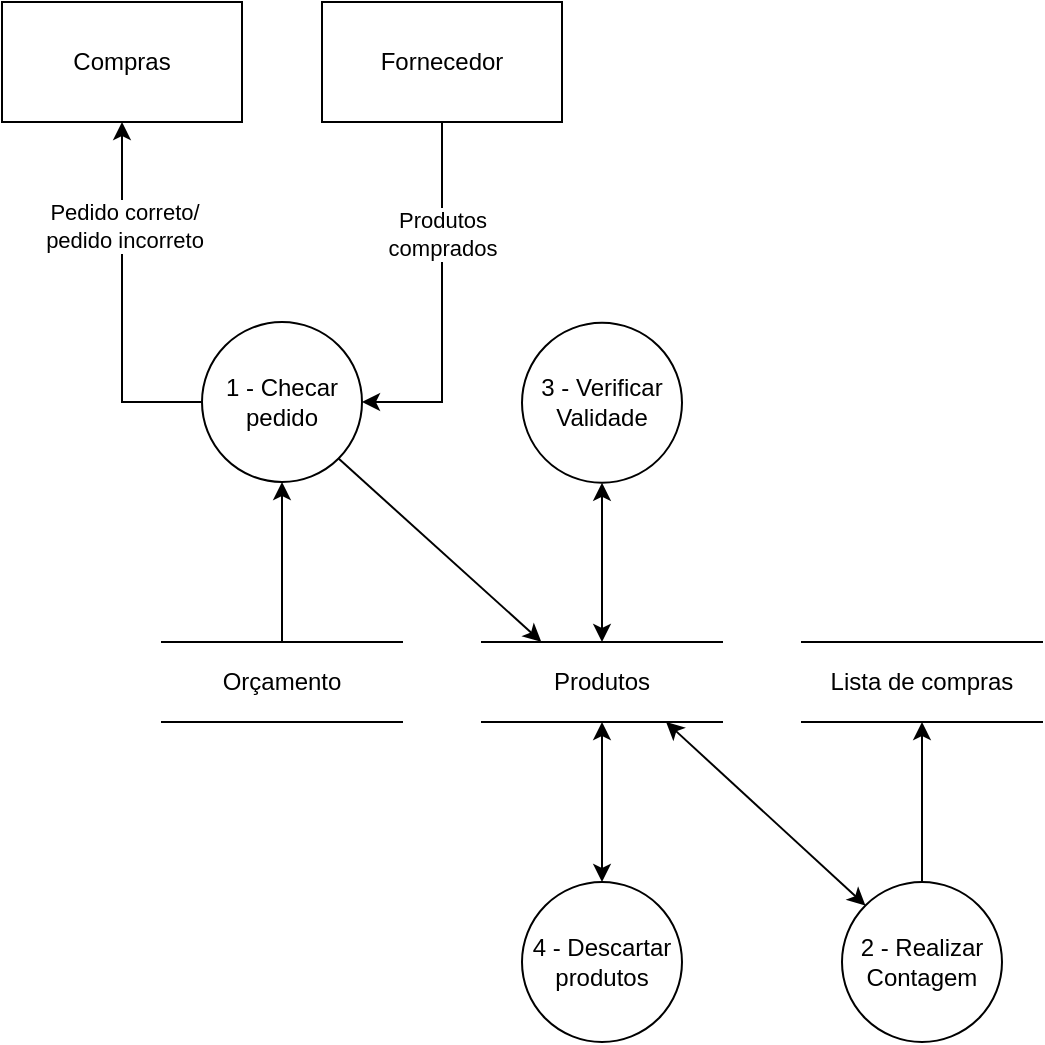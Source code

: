 <mxfile version="13.0.1" type="device"><diagram id="1MgJokWpNvO3p9aHnXV8" name="Page-1"><mxGraphModel dx="1086" dy="806" grid="1" gridSize="10" guides="1" tooltips="1" connect="1" arrows="1" fold="1" page="1" pageScale="1" pageWidth="850" pageHeight="1100" math="0" shadow="0"><root><mxCell id="0"/><mxCell id="1" parent="0"/><mxCell id="PHYz_aRPdKRdbb1dcoyY-19" style="edgeStyle=orthogonalEdgeStyle;rounded=0;orthogonalLoop=1;jettySize=auto;html=1;entryX=1;entryY=0.5;entryDx=0;entryDy=0;exitX=0.5;exitY=1;exitDx=0;exitDy=0;" parent="1" source="PHYz_aRPdKRdbb1dcoyY-20" target="PHYz_aRPdKRdbb1dcoyY-8" edge="1"><mxGeometry relative="1" as="geometry"><mxPoint x="230" y="60.0" as="sourcePoint"/><Array as="points"><mxPoint x="260" y="240"/></Array></mxGeometry></mxCell><mxCell id="PHYz_aRPdKRdbb1dcoyY-23" value="Produtos&lt;br&gt;comprados" style="edgeLabel;html=1;align=center;verticalAlign=middle;resizable=0;points=[];" parent="PHYz_aRPdKRdbb1dcoyY-19" vertex="1" connectable="0"><mxGeometry x="-0.195" y="-2" relative="1" as="geometry"><mxPoint x="2" y="-16.67" as="offset"/></mxGeometry></mxCell><mxCell id="PHYz_aRPdKRdbb1dcoyY-4" value="3 - Verificar&lt;br&gt;Validade" style="ellipse;whiteSpace=wrap;html=1;aspect=fixed;" parent="1" vertex="1"><mxGeometry x="300" y="200.4" width="80" height="80" as="geometry"/></mxCell><mxCell id="PHYz_aRPdKRdbb1dcoyY-25" style="edgeStyle=orthogonalEdgeStyle;rounded=0;jumpSize=11;orthogonalLoop=1;jettySize=auto;html=1;entryX=0.5;entryY=1;entryDx=0;entryDy=0;exitX=0;exitY=0.5;exitDx=0;exitDy=0;" parent="1" source="PHYz_aRPdKRdbb1dcoyY-8" target="PHYz_aRPdKRdbb1dcoyY-24" edge="1"><mxGeometry relative="1" as="geometry"><Array as="points"><mxPoint x="100" y="240"/></Array></mxGeometry></mxCell><mxCell id="PHYz_aRPdKRdbb1dcoyY-26" value="Pedido correto/&lt;br&gt;pedido incorreto" style="edgeLabel;html=1;align=center;verticalAlign=middle;resizable=0;points=[];" parent="PHYz_aRPdKRdbb1dcoyY-25" vertex="1" connectable="0"><mxGeometry x="0.43" y="-1" relative="1" as="geometry"><mxPoint as="offset"/></mxGeometry></mxCell><mxCell id="PHYz_aRPdKRdbb1dcoyY-8" value="1 - Checar pedido" style="ellipse;whiteSpace=wrap;html=1;aspect=fixed;" parent="1" vertex="1"><mxGeometry x="140" y="200" width="80" height="80" as="geometry"/></mxCell><mxCell id="PHYz_aRPdKRdbb1dcoyY-9" value="4 - Descartar&lt;br&gt;produtos" style="ellipse;whiteSpace=wrap;html=1;aspect=fixed;" parent="1" vertex="1"><mxGeometry x="300" y="480" width="80" height="80" as="geometry"/></mxCell><mxCell id="tkCSV0pmQA86R-yJry4k-2" style="edgeStyle=orthogonalEdgeStyle;rounded=0;orthogonalLoop=1;jettySize=auto;html=1;entryX=0.5;entryY=1;entryDx=0;entryDy=0;" edge="1" parent="1" source="PHYz_aRPdKRdbb1dcoyY-10" target="tkCSV0pmQA86R-yJry4k-1"><mxGeometry relative="1" as="geometry"/></mxCell><mxCell id="PHYz_aRPdKRdbb1dcoyY-10" value="2 - Realizar&lt;br&gt;Contagem" style="ellipse;whiteSpace=wrap;html=1;aspect=fixed;" parent="1" vertex="1"><mxGeometry x="460" y="480" width="80" height="80" as="geometry"/></mxCell><mxCell id="PHYz_aRPdKRdbb1dcoyY-11" value="Orçamento" style="shape=partialRectangle;whiteSpace=wrap;html=1;left=0;right=0;fillColor=none;" parent="1" vertex="1"><mxGeometry x="120" y="360" width="120" height="40" as="geometry"/></mxCell><mxCell id="PHYz_aRPdKRdbb1dcoyY-12" value="Produtos" style="shape=partialRectangle;whiteSpace=wrap;html=1;left=0;right=0;fillColor=none;" parent="1" vertex="1"><mxGeometry x="280" y="360" width="120" height="40" as="geometry"/></mxCell><mxCell id="PHYz_aRPdKRdbb1dcoyY-15" value="" style="endArrow=classic;startArrow=none;html=1;exitX=0.5;exitY=0;exitDx=0;exitDy=0;entryX=0.5;entryY=1;entryDx=0;entryDy=0;startFill=0;" parent="1" source="PHYz_aRPdKRdbb1dcoyY-11" target="PHYz_aRPdKRdbb1dcoyY-8" edge="1"><mxGeometry width="50" height="50" relative="1" as="geometry"><mxPoint x="420" y="300" as="sourcePoint"/><mxPoint x="470" y="250" as="targetPoint"/></mxGeometry></mxCell><mxCell id="PHYz_aRPdKRdbb1dcoyY-16" value="" style="endArrow=classic;startArrow=classic;html=1;exitX=0.5;exitY=1;exitDx=0;exitDy=0;entryX=0.5;entryY=0;entryDx=0;entryDy=0;" parent="1" source="PHYz_aRPdKRdbb1dcoyY-12" target="PHYz_aRPdKRdbb1dcoyY-9" edge="1"><mxGeometry width="50" height="50" relative="1" as="geometry"><mxPoint x="340" y="400" as="sourcePoint"/><mxPoint x="340" y="460" as="targetPoint"/></mxGeometry></mxCell><mxCell id="PHYz_aRPdKRdbb1dcoyY-20" value="Fornecedor" style="rounded=0;whiteSpace=wrap;html=1;" parent="1" vertex="1"><mxGeometry x="200" y="40" width="120" height="60" as="geometry"/></mxCell><mxCell id="PHYz_aRPdKRdbb1dcoyY-21" value="" style="endArrow=classic;startArrow=classic;html=1;exitX=0.5;exitY=0;exitDx=0;exitDy=0;entryX=0.5;entryY=1;entryDx=0;entryDy=0;" parent="1" source="PHYz_aRPdKRdbb1dcoyY-12" target="PHYz_aRPdKRdbb1dcoyY-4" edge="1"><mxGeometry width="50" height="50" relative="1" as="geometry"><mxPoint x="339.96" y="355.0" as="sourcePoint"/><mxPoint x="360" y="280.4" as="targetPoint"/></mxGeometry></mxCell><mxCell id="PHYz_aRPdKRdbb1dcoyY-22" value="" style="endArrow=classic;startArrow=classic;html=1;exitX=0.767;exitY=1;exitDx=0;exitDy=0;entryX=0;entryY=0;entryDx=0;entryDy=0;exitPerimeter=0;" parent="1" source="PHYz_aRPdKRdbb1dcoyY-12" target="PHYz_aRPdKRdbb1dcoyY-10" edge="1"><mxGeometry width="50" height="50" relative="1" as="geometry"><mxPoint x="449.5" y="365" as="sourcePoint"/><mxPoint x="450" y="290" as="targetPoint"/></mxGeometry></mxCell><mxCell id="PHYz_aRPdKRdbb1dcoyY-24" value="Compras" style="rounded=0;whiteSpace=wrap;html=1;" parent="1" vertex="1"><mxGeometry x="40" y="40" width="120" height="60" as="geometry"/></mxCell><mxCell id="PHYz_aRPdKRdbb1dcoyY-28" value="" style="endArrow=classic;html=1;exitX=1;exitY=1;exitDx=0;exitDy=0;entryX=0.247;entryY=-0.003;entryDx=0;entryDy=0;entryPerimeter=0;" parent="1" source="PHYz_aRPdKRdbb1dcoyY-8" target="PHYz_aRPdKRdbb1dcoyY-12" edge="1"><mxGeometry width="50" height="50" relative="1" as="geometry"><mxPoint x="210" y="310" as="sourcePoint"/><mxPoint x="260" y="260" as="targetPoint"/></mxGeometry></mxCell><mxCell id="tkCSV0pmQA86R-yJry4k-1" value="Lista de compras" style="shape=partialRectangle;whiteSpace=wrap;html=1;left=0;right=0;fillColor=none;" vertex="1" parent="1"><mxGeometry x="440" y="360" width="120" height="40" as="geometry"/></mxCell></root></mxGraphModel></diagram></mxfile>